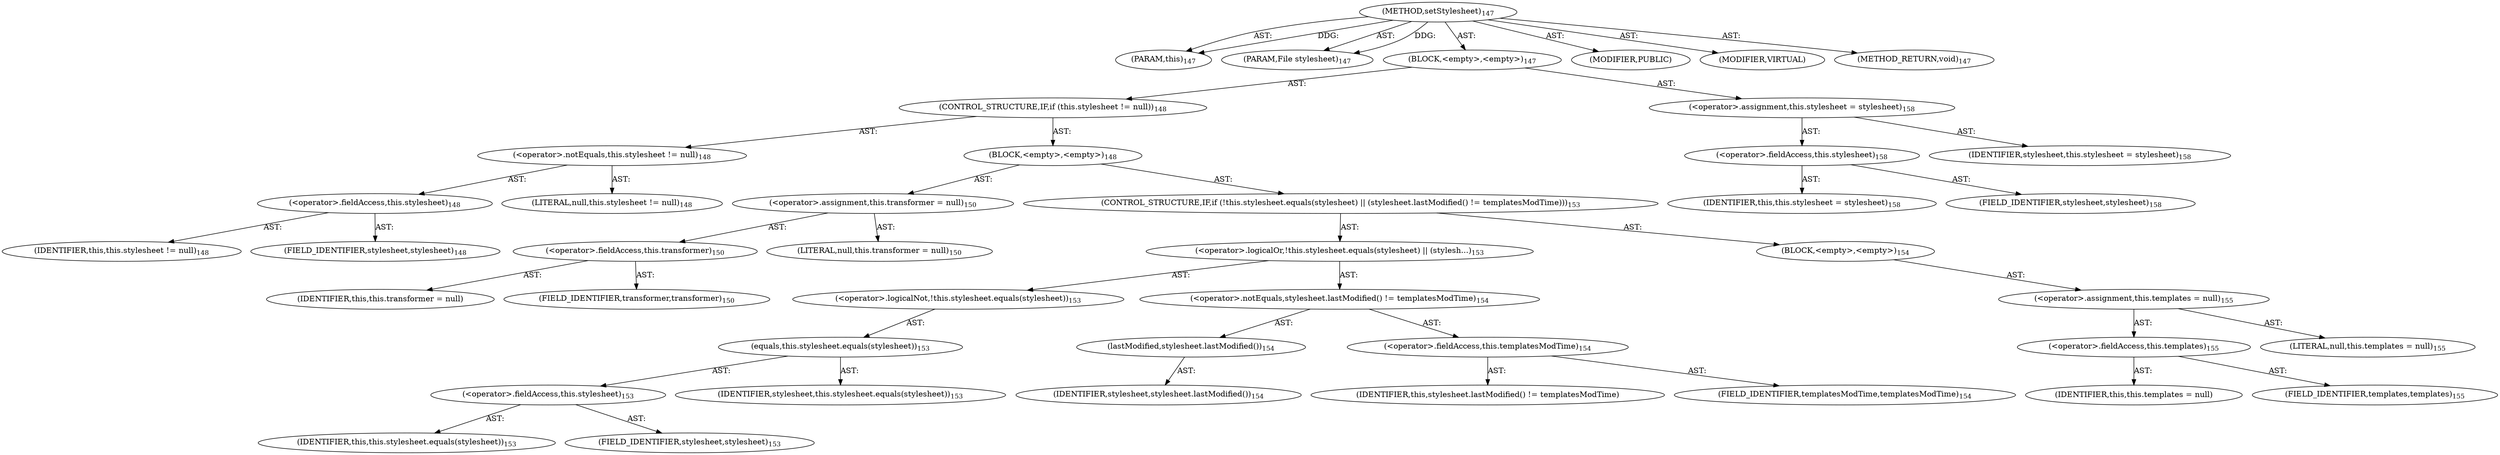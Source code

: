 digraph "setStylesheet" {  
"111669149697" [label = <(METHOD,setStylesheet)<SUB>147</SUB>> ]
"115964116992" [label = <(PARAM,this)<SUB>147</SUB>> ]
"115964117003" [label = <(PARAM,File stylesheet)<SUB>147</SUB>> ]
"25769803777" [label = <(BLOCK,&lt;empty&gt;,&lt;empty&gt;)<SUB>147</SUB>> ]
"47244640256" [label = <(CONTROL_STRUCTURE,IF,if (this.stylesheet != null))<SUB>148</SUB>> ]
"30064771091" [label = <(&lt;operator&gt;.notEquals,this.stylesheet != null)<SUB>148</SUB>> ]
"30064771092" [label = <(&lt;operator&gt;.fieldAccess,this.stylesheet)<SUB>148</SUB>> ]
"68719476736" [label = <(IDENTIFIER,this,this.stylesheet != null)<SUB>148</SUB>> ]
"55834574856" [label = <(FIELD_IDENTIFIER,stylesheet,stylesheet)<SUB>148</SUB>> ]
"90194313218" [label = <(LITERAL,null,this.stylesheet != null)<SUB>148</SUB>> ]
"25769803778" [label = <(BLOCK,&lt;empty&gt;,&lt;empty&gt;)<SUB>148</SUB>> ]
"30064771093" [label = <(&lt;operator&gt;.assignment,this.transformer = null)<SUB>150</SUB>> ]
"30064771094" [label = <(&lt;operator&gt;.fieldAccess,this.transformer)<SUB>150</SUB>> ]
"68719476763" [label = <(IDENTIFIER,this,this.transformer = null)> ]
"55834574857" [label = <(FIELD_IDENTIFIER,transformer,transformer)<SUB>150</SUB>> ]
"90194313219" [label = <(LITERAL,null,this.transformer = null)<SUB>150</SUB>> ]
"47244640257" [label = <(CONTROL_STRUCTURE,IF,if (!this.stylesheet.equals(stylesheet) || (stylesheet.lastModified() != templatesModTime)))<SUB>153</SUB>> ]
"30064771095" [label = <(&lt;operator&gt;.logicalOr,!this.stylesheet.equals(stylesheet) || (stylesh...)<SUB>153</SUB>> ]
"30064771096" [label = <(&lt;operator&gt;.logicalNot,!this.stylesheet.equals(stylesheet))<SUB>153</SUB>> ]
"30064771097" [label = <(equals,this.stylesheet.equals(stylesheet))<SUB>153</SUB>> ]
"30064771098" [label = <(&lt;operator&gt;.fieldAccess,this.stylesheet)<SUB>153</SUB>> ]
"68719476737" [label = <(IDENTIFIER,this,this.stylesheet.equals(stylesheet))<SUB>153</SUB>> ]
"55834574858" [label = <(FIELD_IDENTIFIER,stylesheet,stylesheet)<SUB>153</SUB>> ]
"68719476764" [label = <(IDENTIFIER,stylesheet,this.stylesheet.equals(stylesheet))<SUB>153</SUB>> ]
"30064771099" [label = <(&lt;operator&gt;.notEquals,stylesheet.lastModified() != templatesModTime)<SUB>154</SUB>> ]
"30064771100" [label = <(lastModified,stylesheet.lastModified())<SUB>154</SUB>> ]
"68719476765" [label = <(IDENTIFIER,stylesheet,stylesheet.lastModified())<SUB>154</SUB>> ]
"30064771101" [label = <(&lt;operator&gt;.fieldAccess,this.templatesModTime)<SUB>154</SUB>> ]
"68719476766" [label = <(IDENTIFIER,this,stylesheet.lastModified() != templatesModTime)> ]
"55834574859" [label = <(FIELD_IDENTIFIER,templatesModTime,templatesModTime)<SUB>154</SUB>> ]
"25769803779" [label = <(BLOCK,&lt;empty&gt;,&lt;empty&gt;)<SUB>154</SUB>> ]
"30064771102" [label = <(&lt;operator&gt;.assignment,this.templates = null)<SUB>155</SUB>> ]
"30064771103" [label = <(&lt;operator&gt;.fieldAccess,this.templates)<SUB>155</SUB>> ]
"68719476767" [label = <(IDENTIFIER,this,this.templates = null)> ]
"55834574860" [label = <(FIELD_IDENTIFIER,templates,templates)<SUB>155</SUB>> ]
"90194313220" [label = <(LITERAL,null,this.templates = null)<SUB>155</SUB>> ]
"30064771104" [label = <(&lt;operator&gt;.assignment,this.stylesheet = stylesheet)<SUB>158</SUB>> ]
"30064771105" [label = <(&lt;operator&gt;.fieldAccess,this.stylesheet)<SUB>158</SUB>> ]
"68719476738" [label = <(IDENTIFIER,this,this.stylesheet = stylesheet)<SUB>158</SUB>> ]
"55834574861" [label = <(FIELD_IDENTIFIER,stylesheet,stylesheet)<SUB>158</SUB>> ]
"68719476768" [label = <(IDENTIFIER,stylesheet,this.stylesheet = stylesheet)<SUB>158</SUB>> ]
"133143986190" [label = <(MODIFIER,PUBLIC)> ]
"133143986191" [label = <(MODIFIER,VIRTUAL)> ]
"128849018881" [label = <(METHOD_RETURN,void)<SUB>147</SUB>> ]
  "111669149697" -> "115964116992"  [ label = "AST: "] 
  "111669149697" -> "115964117003"  [ label = "AST: "] 
  "111669149697" -> "25769803777"  [ label = "AST: "] 
  "111669149697" -> "133143986190"  [ label = "AST: "] 
  "111669149697" -> "133143986191"  [ label = "AST: "] 
  "111669149697" -> "128849018881"  [ label = "AST: "] 
  "25769803777" -> "47244640256"  [ label = "AST: "] 
  "25769803777" -> "30064771104"  [ label = "AST: "] 
  "47244640256" -> "30064771091"  [ label = "AST: "] 
  "47244640256" -> "25769803778"  [ label = "AST: "] 
  "30064771091" -> "30064771092"  [ label = "AST: "] 
  "30064771091" -> "90194313218"  [ label = "AST: "] 
  "30064771092" -> "68719476736"  [ label = "AST: "] 
  "30064771092" -> "55834574856"  [ label = "AST: "] 
  "25769803778" -> "30064771093"  [ label = "AST: "] 
  "25769803778" -> "47244640257"  [ label = "AST: "] 
  "30064771093" -> "30064771094"  [ label = "AST: "] 
  "30064771093" -> "90194313219"  [ label = "AST: "] 
  "30064771094" -> "68719476763"  [ label = "AST: "] 
  "30064771094" -> "55834574857"  [ label = "AST: "] 
  "47244640257" -> "30064771095"  [ label = "AST: "] 
  "47244640257" -> "25769803779"  [ label = "AST: "] 
  "30064771095" -> "30064771096"  [ label = "AST: "] 
  "30064771095" -> "30064771099"  [ label = "AST: "] 
  "30064771096" -> "30064771097"  [ label = "AST: "] 
  "30064771097" -> "30064771098"  [ label = "AST: "] 
  "30064771097" -> "68719476764"  [ label = "AST: "] 
  "30064771098" -> "68719476737"  [ label = "AST: "] 
  "30064771098" -> "55834574858"  [ label = "AST: "] 
  "30064771099" -> "30064771100"  [ label = "AST: "] 
  "30064771099" -> "30064771101"  [ label = "AST: "] 
  "30064771100" -> "68719476765"  [ label = "AST: "] 
  "30064771101" -> "68719476766"  [ label = "AST: "] 
  "30064771101" -> "55834574859"  [ label = "AST: "] 
  "25769803779" -> "30064771102"  [ label = "AST: "] 
  "30064771102" -> "30064771103"  [ label = "AST: "] 
  "30064771102" -> "90194313220"  [ label = "AST: "] 
  "30064771103" -> "68719476767"  [ label = "AST: "] 
  "30064771103" -> "55834574860"  [ label = "AST: "] 
  "30064771104" -> "30064771105"  [ label = "AST: "] 
  "30064771104" -> "68719476768"  [ label = "AST: "] 
  "30064771105" -> "68719476738"  [ label = "AST: "] 
  "30064771105" -> "55834574861"  [ label = "AST: "] 
  "111669149697" -> "115964116992"  [ label = "DDG: "] 
  "111669149697" -> "115964117003"  [ label = "DDG: "] 
}
